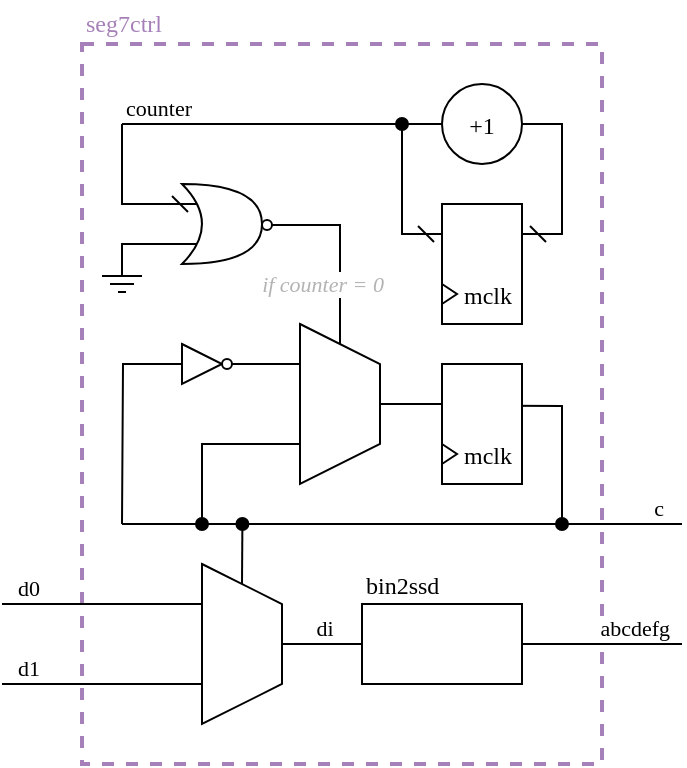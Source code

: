 <mxfile version="16.5.1" type="device"><diagram id="B1VTo4vTeiwh65c9h7FQ" name="Page-1"><mxGraphModel dx="432" dy="1314" grid="1" gridSize="10" guides="1" tooltips="1" connect="1" arrows="1" fold="1" page="1" pageScale="1" pageWidth="583" pageHeight="827" math="0" shadow="0"><root><mxCell id="0"/><mxCell id="1" parent="0"/><mxCell id="Snuexmr4CI7KgP28iFKU-16" value="" style="group" vertex="1" connectable="0" parent="1"><mxGeometry x="40" y="40" width="340" height="360" as="geometry"/></mxCell><mxCell id="Snuexmr4CI7KgP28iFKU-11" value="&lt;font face=&quot;CMU Typewriter Text&quot; style=&quot;font-size: 12px&quot;&gt;seg7ctrl&lt;/font&gt;" style="rounded=0;html=1;labelBorderColor=none;fontFamily=CMU Typewriter Variable Width;fontSize=16;gradientDirection=east;fillColor=none;dashed=1;strokeColor=#A680B8;labelPosition=center;verticalLabelPosition=top;align=left;verticalAlign=bottom;spacing=2;spacingTop=0;spacingLeft=0;spacingBottom=0;whiteSpace=wrap;spacingRight=0;labelBackgroundColor=default;fontColor=#A680B8;perimeterSpacing=0;strokeWidth=2;" vertex="1" parent="Snuexmr4CI7KgP28iFKU-16"><mxGeometry x="40" width="260" height="360" as="geometry"/></mxCell><mxCell id="ehVNYlKCP3JaApIldYi4-122" value="" style="endArrow=oval;html=1;rounded=0;sketch=0;strokeColor=default;exitX=-0.004;exitY=0.345;exitDx=0;exitDy=0;exitPerimeter=0;fontFamily=CMU Typewriter Text;endFill=1;strokeWidth=1;" parent="Snuexmr4CI7KgP28iFKU-16" source="ehVNYlKCP3JaApIldYi4-38" edge="1"><mxGeometry width="50" height="50" relative="1" as="geometry"><mxPoint x="280" y="170" as="sourcePoint"/><mxPoint x="280" y="240" as="targetPoint"/><Array as="points"><mxPoint x="280" y="181"/><mxPoint x="280" y="210"/></Array></mxGeometry></mxCell><mxCell id="ehVNYlKCP3JaApIldYi4-37" value="" style="group;fontFamily=CMU Typewriter Text;strokeWidth=1;" parent="Snuexmr4CI7KgP28iFKU-16" vertex="1" connectable="0"><mxGeometry x="220" y="160" width="40" height="60" as="geometry"/></mxCell><mxCell id="ehVNYlKCP3JaApIldYi4-38" value="" style="rounded=0;whiteSpace=wrap;html=1;fontFamily=CMU Typewriter Text;strokeWidth=1;" parent="ehVNYlKCP3JaApIldYi4-37" vertex="1"><mxGeometry width="40" height="60" as="geometry"/></mxCell><mxCell id="ehVNYlKCP3JaApIldYi4-39" value="mclk" style="triangle;whiteSpace=wrap;html=1;labelPosition=right;verticalLabelPosition=middle;align=left;verticalAlign=middle;fixDash=0;container=0;metaEdit=0;backgroundOutline=0;comic=0;fontFamily=CMU Typewriter Text;strokeWidth=1;spacing=3;spacingTop=1;" parent="ehVNYlKCP3JaApIldYi4-37" vertex="1"><mxGeometry y="40" width="7.5" height="10" as="geometry"/></mxCell><mxCell id="ehVNYlKCP3JaApIldYi4-121" value="" style="edgeStyle=orthogonalEdgeStyle;rounded=0;sketch=0;orthogonalLoop=1;jettySize=auto;html=1;endArrow=none;endFill=0;strokeColor=default;entryX=0;entryY=0.333;entryDx=0;entryDy=0;entryPerimeter=0;fontFamily=CMU Typewriter Text;strokeWidth=1;" parent="Snuexmr4CI7KgP28iFKU-16" source="ehVNYlKCP3JaApIldYi4-101" target="ehVNYlKCP3JaApIldYi4-38" edge="1"><mxGeometry relative="1" as="geometry"><Array as="points"><mxPoint x="200" y="180"/><mxPoint x="200" y="180"/></Array></mxGeometry></mxCell><mxCell id="ehVNYlKCP3JaApIldYi4-101" value="" style="shape=trapezoid;perimeter=trapezoidPerimeter;whiteSpace=wrap;html=1;fixedSize=1;size=20;direction=south;fontFamily=CMU Typewriter Text;strokeWidth=1;" parent="Snuexmr4CI7KgP28iFKU-16" vertex="1"><mxGeometry x="149" y="140" width="40" height="80" as="geometry"/></mxCell><mxCell id="ehVNYlKCP3JaApIldYi4-104" value="" style="endArrow=none;html=1;rounded=0;sketch=0;strokeColor=default;fontFamily=CMU Typewriter Text;spacing=0;labelPosition=left;verticalLabelPosition=middle;align=right;verticalAlign=middle;strokeWidth=1;" parent="Snuexmr4CI7KgP28iFKU-16" edge="1"><mxGeometry width="50" height="50" relative="1" as="geometry"><mxPoint x="60" y="240" as="sourcePoint"/><mxPoint x="340" y="240" as="targetPoint"/></mxGeometry></mxCell><mxCell id="ehVNYlKCP3JaApIldYi4-124" value="c" style="edgeLabel;html=1;align=right;verticalAlign=bottom;resizable=0;points=[];fontFamily=CMU Typewriter Text;labelPosition=left;verticalLabelPosition=top;spacing=2;" parent="ehVNYlKCP3JaApIldYi4-104" vertex="1" connectable="0"><mxGeometry x="0.064" relative="1" as="geometry"><mxPoint x="122" as="offset"/></mxGeometry></mxCell><mxCell id="ehVNYlKCP3JaApIldYi4-108" value="" style="group;rotation=0;editable=0;" parent="Snuexmr4CI7KgP28iFKU-16" vertex="1" connectable="0"><mxGeometry x="90" y="150" width="30" height="20" as="geometry"/></mxCell><mxCell id="ehVNYlKCP3JaApIldYi4-109" value="" style="triangle;whiteSpace=wrap;html=1;comic=0;rotation=0;fontFamily=CMU Typewriter Text;strokeWidth=1;" parent="ehVNYlKCP3JaApIldYi4-108" vertex="1"><mxGeometry width="20" height="20" as="geometry"/></mxCell><mxCell id="ehVNYlKCP3JaApIldYi4-110" value="" style="ellipse;whiteSpace=wrap;html=1;aspect=fixed;comic=0;rotation=0;fontFamily=CMU Typewriter Text;strokeWidth=1;" parent="ehVNYlKCP3JaApIldYi4-108" vertex="1"><mxGeometry x="20" y="7.5" width="5" height="5" as="geometry"/></mxCell><mxCell id="ehVNYlKCP3JaApIldYi4-115" value="" style="endArrow=none;html=1;rounded=0;sketch=0;strokeColor=default;exitX=0.175;exitY=0.25;exitDx=0;exitDy=0;exitPerimeter=0;edgeStyle=elbowEdgeStyle;startArrow=dash;startFill=0;fontFamily=CMU Typewriter Text;strokeWidth=1;" parent="Snuexmr4CI7KgP28iFKU-16" source="ehVNYlKCP3JaApIldYi4-74" edge="1"><mxGeometry width="50" height="50" relative="1" as="geometry"><mxPoint x="150" y="290" as="sourcePoint"/><mxPoint x="60" y="40" as="targetPoint"/><Array as="points"><mxPoint x="60" y="70"/></Array></mxGeometry></mxCell><mxCell id="ehVNYlKCP3JaApIldYi4-116" value="" style="endArrow=none;html=1;rounded=0;sketch=0;strokeColor=default;exitX=0;exitY=0.5;exitDx=0;exitDy=0;edgeStyle=orthogonalEdgeStyle;entryX=0;entryY=0.5;entryDx=0;entryDy=0;fontFamily=CMU Typewriter Text;strokeWidth=1;" parent="Snuexmr4CI7KgP28iFKU-16" source="ehVNYlKCP3JaApIldYi4-101" target="ehVNYlKCP3JaApIldYi4-82" edge="1"><mxGeometry width="50" height="50" relative="1" as="geometry"><mxPoint x="160" y="260" as="sourcePoint"/><mxPoint x="150" y="50" as="targetPoint"/><Array as="points"><mxPoint x="169" y="90"/></Array></mxGeometry></mxCell><mxCell id="ehVNYlKCP3JaApIldYi4-135" value="&lt;font color=&quot;#b3b3b3&quot;&gt;&lt;i&gt;if counter = 0&lt;/i&gt;&lt;/font&gt;" style="edgeLabel;html=1;align=center;verticalAlign=middle;resizable=0;points=[];fontFamily=CMU Typewriter Text;horizontal=1;labelPosition=center;verticalLabelPosition=middle;spacing=2;" parent="ehVNYlKCP3JaApIldYi4-116" vertex="1" connectable="0"><mxGeometry x="-0.418" relative="1" as="geometry"><mxPoint x="-9" y="-3" as="offset"/></mxGeometry></mxCell><mxCell id="ehVNYlKCP3JaApIldYi4-117" value="" style="edgeStyle=orthogonalEdgeStyle;rounded=0;sketch=0;orthogonalLoop=1;jettySize=auto;html=1;endArrow=none;endFill=0;strokeColor=default;entryX=0.25;entryY=1;entryDx=0;entryDy=0;fontFamily=CMU Typewriter Text;strokeWidth=1;" parent="Snuexmr4CI7KgP28iFKU-16" source="ehVNYlKCP3JaApIldYi4-110" target="ehVNYlKCP3JaApIldYi4-101" edge="1"><mxGeometry relative="1" as="geometry"><Array as="points"><mxPoint x="130" y="160"/><mxPoint x="130" y="160"/></Array></mxGeometry></mxCell><mxCell id="ehVNYlKCP3JaApIldYi4-118" style="edgeStyle=orthogonalEdgeStyle;rounded=0;sketch=0;orthogonalLoop=1;jettySize=auto;html=1;exitX=0;exitY=0.5;exitDx=0;exitDy=0;endArrow=none;endFill=0;strokeColor=default;fontFamily=CMU Typewriter Text;strokeWidth=1;" parent="Snuexmr4CI7KgP28iFKU-16" source="ehVNYlKCP3JaApIldYi4-109" edge="1"><mxGeometry relative="1" as="geometry"><mxPoint x="60" y="240" as="targetPoint"/></mxGeometry></mxCell><mxCell id="ehVNYlKCP3JaApIldYi4-120" value="" style="endArrow=none;html=1;rounded=0;sketch=0;strokeColor=default;entryX=0.75;entryY=1;entryDx=0;entryDy=0;fontFamily=CMU Typewriter Text;startArrow=oval;startFill=1;strokeWidth=1;" parent="Snuexmr4CI7KgP28iFKU-16" target="ehVNYlKCP3JaApIldYi4-101" edge="1"><mxGeometry width="50" height="50" relative="1" as="geometry"><mxPoint x="100" y="240" as="sourcePoint"/><mxPoint x="180" y="250" as="targetPoint"/><Array as="points"><mxPoint x="100" y="200"/></Array></mxGeometry></mxCell><mxCell id="ehVNYlKCP3JaApIldYi4-125" style="edgeStyle=orthogonalEdgeStyle;rounded=0;sketch=0;orthogonalLoop=1;jettySize=auto;html=1;exitX=0;exitY=0.5;exitDx=0;exitDy=0;endArrow=oval;endFill=1;strokeColor=default;fontFamily=CMU Typewriter Text;startArrow=none;startFill=0;strokeWidth=1;" parent="Snuexmr4CI7KgP28iFKU-16" source="ehVNYlKCP3JaApIldYi4-1" edge="1"><mxGeometry relative="1" as="geometry"><mxPoint x="120.2" y="240" as="targetPoint"/></mxGeometry></mxCell><mxCell id="ehVNYlKCP3JaApIldYi4-129" value="+1" style="ellipse;whiteSpace=wrap;html=1;aspect=fixed;comic=0;fillColor=default;fontFamily=CMU Typewriter Text;strokeWidth=1;spacing=2;verticalAlign=middle;fontStyle=0;spacingTop=2;" parent="Snuexmr4CI7KgP28iFKU-16" vertex="1"><mxGeometry x="220" y="20" width="40" height="40" as="geometry"/></mxCell><mxCell id="ehVNYlKCP3JaApIldYi4-130" style="edgeStyle=orthogonalEdgeStyle;rounded=0;sketch=0;orthogonalLoop=1;jettySize=auto;html=1;exitX=1;exitY=0.25;exitDx=0;exitDy=0;entryX=1;entryY=0.5;entryDx=0;entryDy=0;endArrow=none;endFill=0;strokeColor=default;startArrow=dash;startFill=0;fontFamily=CMU Typewriter Text;strokeWidth=1;" parent="Snuexmr4CI7KgP28iFKU-16" source="ehVNYlKCP3JaApIldYi4-18" target="ehVNYlKCP3JaApIldYi4-129" edge="1"><mxGeometry relative="1" as="geometry"/></mxCell><mxCell id="ehVNYlKCP3JaApIldYi4-131" style="edgeStyle=orthogonalEdgeStyle;rounded=0;sketch=0;orthogonalLoop=1;jettySize=auto;html=1;exitX=0;exitY=0.25;exitDx=0;exitDy=0;entryX=0;entryY=0.5;entryDx=0;entryDy=0;endArrow=none;endFill=0;strokeColor=default;startArrow=dash;startFill=0;fontFamily=CMU Typewriter Text;strokeWidth=1;" parent="Snuexmr4CI7KgP28iFKU-16" source="ehVNYlKCP3JaApIldYi4-18" target="ehVNYlKCP3JaApIldYi4-129" edge="1"><mxGeometry relative="1" as="geometry"/></mxCell><mxCell id="ehVNYlKCP3JaApIldYi4-132" value="" style="endArrow=oval;html=1;rounded=0;sketch=0;strokeColor=default;fontFamily=CMU Typewriter Text;startArrow=none;startFill=0;endFill=1;strokeWidth=1;" parent="Snuexmr4CI7KgP28iFKU-16" edge="1"><mxGeometry width="50" height="50" relative="1" as="geometry"><mxPoint x="60" y="40" as="sourcePoint"/><mxPoint x="200" y="40" as="targetPoint"/></mxGeometry></mxCell><mxCell id="ehVNYlKCP3JaApIldYi4-134" value="counter" style="edgeLabel;html=1;align=left;verticalAlign=bottom;resizable=0;points=[];fontFamily=CMU Typewriter Text;labelPosition=right;verticalLabelPosition=top;" parent="ehVNYlKCP3JaApIldYi4-132" vertex="1" connectable="0"><mxGeometry x="0.131" y="-1" relative="1" as="geometry"><mxPoint x="-79" y="-1" as="offset"/></mxGeometry></mxCell><mxCell id="ehVNYlKCP3JaApIldYi4-1" value="" style="shape=trapezoid;perimeter=trapezoidPerimeter;whiteSpace=wrap;html=1;fixedSize=1;size=20;direction=south;fontFamily=CMU Typewriter Text;gradientColor=#ffffff;strokeWidth=1;" parent="Snuexmr4CI7KgP28iFKU-16" vertex="1"><mxGeometry x="100" y="260" width="40" height="80" as="geometry"/></mxCell><mxCell id="ehVNYlKCP3JaApIldYi4-2" value="" style="endArrow=none;rounded=0;entryX=0.25;entryY=1;entryDx=0;entryDy=0;metaEdit=0;html=1;fontFamily=CMU Typewriter Text;strokeWidth=1;" parent="Snuexmr4CI7KgP28iFKU-16" target="ehVNYlKCP3JaApIldYi4-1" edge="1"><mxGeometry width="50" height="50" relative="1" as="geometry"><mxPoint y="280" as="sourcePoint"/><mxPoint x="140" y="400" as="targetPoint"/></mxGeometry></mxCell><mxCell id="ehVNYlKCP3JaApIldYi4-3" value="d0" style="edgeLabel;html=1;align=left;verticalAlign=bottom;resizable=0;points=[];fontFamily=CMU Typewriter Text;labelPosition=right;verticalLabelPosition=top;labelBorderColor=none;spacing=2;" parent="ehVNYlKCP3JaApIldYi4-2" vertex="1" connectable="0"><mxGeometry x="-0.474" relative="1" as="geometry"><mxPoint x="-21" as="offset"/></mxGeometry></mxCell><mxCell id="ehVNYlKCP3JaApIldYi4-4" value="" style="endArrow=none;rounded=0;metaEdit=0;html=1;entryX=0.75;entryY=1;entryDx=0;entryDy=0;fontFamily=CMU Typewriter Text;strokeWidth=1;" parent="Snuexmr4CI7KgP28iFKU-16" target="ehVNYlKCP3JaApIldYi4-1" edge="1"><mxGeometry width="50" height="50" relative="1" as="geometry"><mxPoint y="320" as="sourcePoint"/><mxPoint x="80" y="330" as="targetPoint"/></mxGeometry></mxCell><mxCell id="ehVNYlKCP3JaApIldYi4-5" value="d1" style="edgeLabel;html=1;align=left;verticalAlign=bottom;resizable=0;points=[];fontFamily=CMU Typewriter Text;labelPosition=right;verticalLabelPosition=top;spacing=2;" parent="ehVNYlKCP3JaApIldYi4-4" vertex="1" connectable="0"><mxGeometry x="-0.474" relative="1" as="geometry"><mxPoint x="-21" as="offset"/></mxGeometry></mxCell><mxCell id="ehVNYlKCP3JaApIldYi4-9" value="bin2ssd" style="rounded=0;whiteSpace=wrap;html=1;fontFamily=CMU Typewriter Text;strokeWidth=1;labelPosition=center;verticalLabelPosition=top;align=left;verticalAlign=bottom;spacing=2;" parent="Snuexmr4CI7KgP28iFKU-16" vertex="1"><mxGeometry x="180" y="280" width="80" height="40" as="geometry"/></mxCell><mxCell id="ehVNYlKCP3JaApIldYi4-10" value="" style="endArrow=none;html=1;rounded=0;exitX=1;exitY=0.5;exitDx=0;exitDy=0;fontFamily=CMU Typewriter Text;strokeWidth=1;startArrow=none;startFill=0;" parent="Snuexmr4CI7KgP28iFKU-16" source="ehVNYlKCP3JaApIldYi4-9" edge="1"><mxGeometry width="50" height="50" relative="1" as="geometry"><mxPoint x="270" y="410" as="sourcePoint"/><mxPoint x="340" y="300" as="targetPoint"/></mxGeometry></mxCell><mxCell id="ehVNYlKCP3JaApIldYi4-11" value="abcdefg" style="edgeLabel;html=1;align=right;verticalAlign=bottom;resizable=0;points=[];fontFamily=CMU Typewriter Text;labelPosition=left;verticalLabelPosition=top;" parent="ehVNYlKCP3JaApIldYi4-10" vertex="1" connectable="0"><mxGeometry x="0.457" relative="1" as="geometry"><mxPoint x="16" as="offset"/></mxGeometry></mxCell><mxCell id="ehVNYlKCP3JaApIldYi4-18" value="" style="rounded=0;whiteSpace=wrap;html=1;fontFamily=CMU Typewriter Text;strokeWidth=1;" parent="Snuexmr4CI7KgP28iFKU-16" vertex="1"><mxGeometry x="220" y="80" width="40" height="60" as="geometry"/></mxCell><mxCell id="ehVNYlKCP3JaApIldYi4-28" value="mclk" style="triangle;whiteSpace=wrap;html=1;labelPosition=right;verticalLabelPosition=middle;align=left;verticalAlign=middle;fixDash=0;container=0;metaEdit=0;backgroundOutline=0;comic=0;fontFamily=CMU Typewriter Text;strokeWidth=1;spacing=3;spacingTop=1;" parent="Snuexmr4CI7KgP28iFKU-16" vertex="1"><mxGeometry x="220" y="120" width="7.5" height="10" as="geometry"/></mxCell><mxCell id="ehVNYlKCP3JaApIldYi4-7" value="" style="endArrow=none;html=1;rounded=0;exitX=0.5;exitY=0;exitDx=0;exitDy=0;entryX=0;entryY=0.5;entryDx=0;entryDy=0;fontFamily=CMU Typewriter Text;labelPosition=center;verticalLabelPosition=top;align=center;verticalAlign=bottom;strokeWidth=1;endFill=0;" parent="Snuexmr4CI7KgP28iFKU-16" source="ehVNYlKCP3JaApIldYi4-1" target="ehVNYlKCP3JaApIldYi4-9" edge="1"><mxGeometry width="50" height="50" relative="1" as="geometry"><mxPoint x="150" y="410" as="sourcePoint"/><mxPoint x="200" y="360" as="targetPoint"/></mxGeometry></mxCell><mxCell id="ehVNYlKCP3JaApIldYi4-12" value="di" style="edgeLabel;html=1;align=center;verticalAlign=bottom;resizable=0;points=[];spacing=2;fontFamily=CMU Typewriter Text;labelPosition=center;verticalLabelPosition=top;" parent="ehVNYlKCP3JaApIldYi4-7" vertex="1" connectable="0"><mxGeometry x="0.319" relative="1" as="geometry"><mxPoint x="-6" as="offset"/></mxGeometry></mxCell><mxCell id="ehVNYlKCP3JaApIldYi4-63" value="" style="group;fontFamily=CMU Typewriter Text;" parent="Snuexmr4CI7KgP28iFKU-16" vertex="1" connectable="0"><mxGeometry x="50" y="116.0" width="20" height="8" as="geometry"/></mxCell><mxCell id="ehVNYlKCP3JaApIldYi4-60" value="" style="endArrow=none;html=1;rounded=0;sketch=0;strokeColor=default;fontFamily=CMU Typewriter Text;" parent="ehVNYlKCP3JaApIldYi4-63" edge="1"><mxGeometry width="50" height="50" relative="1" as="geometry"><mxPoint as="sourcePoint"/><mxPoint x="20" as="targetPoint"/></mxGeometry></mxCell><mxCell id="ehVNYlKCP3JaApIldYi4-61" value="" style="endArrow=none;html=1;rounded=0;sketch=0;strokeColor=default;fontFamily=CMU Typewriter Text;" parent="ehVNYlKCP3JaApIldYi4-63" edge="1"><mxGeometry width="50" height="50" relative="1" as="geometry"><mxPoint x="4" y="4" as="sourcePoint"/><mxPoint x="16" y="4" as="targetPoint"/></mxGeometry></mxCell><mxCell id="ehVNYlKCP3JaApIldYi4-62" value="" style="endArrow=none;html=1;rounded=0;sketch=0;strokeColor=default;fontFamily=CMU Typewriter Text;" parent="ehVNYlKCP3JaApIldYi4-63" edge="1"><mxGeometry width="50" height="50" relative="1" as="geometry"><mxPoint x="8" y="8" as="sourcePoint"/><mxPoint x="12" y="8" as="targetPoint"/></mxGeometry></mxCell><mxCell id="ehVNYlKCP3JaApIldYi4-100" style="edgeStyle=orthogonalEdgeStyle;rounded=0;sketch=0;orthogonalLoop=1;jettySize=auto;html=1;exitX=0.175;exitY=0.75;exitDx=0;exitDy=0;exitPerimeter=0;endArrow=none;endFill=0;strokeColor=default;fontFamily=CMU Typewriter Text;" parent="Snuexmr4CI7KgP28iFKU-16" source="ehVNYlKCP3JaApIldYi4-74" edge="1"><mxGeometry relative="1" as="geometry"><mxPoint x="60" y="116" as="targetPoint"/><Array as="points"><mxPoint x="60" y="100"/></Array></mxGeometry></mxCell><mxCell id="ehVNYlKCP3JaApIldYi4-74" value="" style="shape=xor;whiteSpace=wrap;html=1;comic=0;fillColor=default;direction=north;rotation=90;fontFamily=CMU Typewriter Text;strokeWidth=1;" parent="Snuexmr4CI7KgP28iFKU-16" vertex="1"><mxGeometry x="90" y="70" width="40" height="40" as="geometry"/></mxCell><mxCell id="ehVNYlKCP3JaApIldYi4-82" value="" style="ellipse;whiteSpace=wrap;html=1;aspect=fixed;comic=0;fillColor=default;direction=south;rotation=90;fontFamily=CMU Typewriter Text;strokeWidth=1;" parent="Snuexmr4CI7KgP28iFKU-16" vertex="1"><mxGeometry x="130" y="88" width="5" height="5" as="geometry"/></mxCell></root></mxGraphModel></diagram></mxfile>